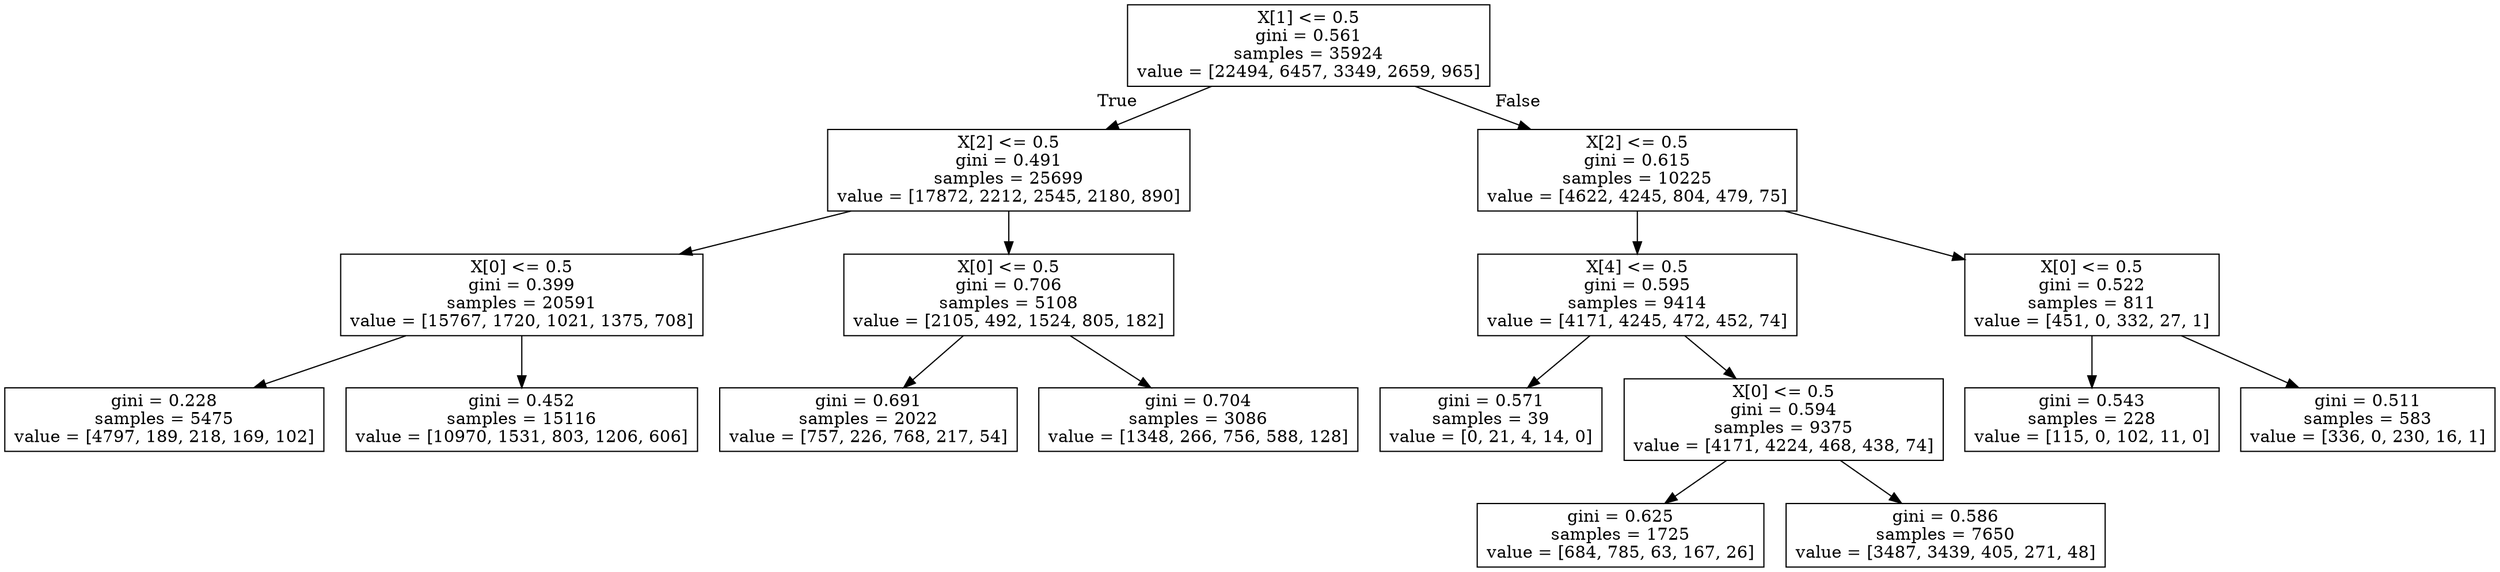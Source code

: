 digraph Tree {
node [shape=box] ;
0 [label="X[1] <= 0.5\ngini = 0.561\nsamples = 35924\nvalue = [22494, 6457, 3349, 2659, 965]"] ;
1 [label="X[2] <= 0.5\ngini = 0.491\nsamples = 25699\nvalue = [17872, 2212, 2545, 2180, 890]"] ;
0 -> 1 [labeldistance=2.5, labelangle=45, headlabel="True"] ;
2 [label="X[0] <= 0.5\ngini = 0.399\nsamples = 20591\nvalue = [15767, 1720, 1021, 1375, 708]"] ;
1 -> 2 ;
3 [label="gini = 0.228\nsamples = 5475\nvalue = [4797, 189, 218, 169, 102]"] ;
2 -> 3 ;
4 [label="gini = 0.452\nsamples = 15116\nvalue = [10970, 1531, 803, 1206, 606]"] ;
2 -> 4 ;
5 [label="X[0] <= 0.5\ngini = 0.706\nsamples = 5108\nvalue = [2105, 492, 1524, 805, 182]"] ;
1 -> 5 ;
6 [label="gini = 0.691\nsamples = 2022\nvalue = [757, 226, 768, 217, 54]"] ;
5 -> 6 ;
7 [label="gini = 0.704\nsamples = 3086\nvalue = [1348, 266, 756, 588, 128]"] ;
5 -> 7 ;
8 [label="X[2] <= 0.5\ngini = 0.615\nsamples = 10225\nvalue = [4622, 4245, 804, 479, 75]"] ;
0 -> 8 [labeldistance=2.5, labelangle=-45, headlabel="False"] ;
9 [label="X[4] <= 0.5\ngini = 0.595\nsamples = 9414\nvalue = [4171, 4245, 472, 452, 74]"] ;
8 -> 9 ;
10 [label="gini = 0.571\nsamples = 39\nvalue = [0, 21, 4, 14, 0]"] ;
9 -> 10 ;
11 [label="X[0] <= 0.5\ngini = 0.594\nsamples = 9375\nvalue = [4171, 4224, 468, 438, 74]"] ;
9 -> 11 ;
12 [label="gini = 0.625\nsamples = 1725\nvalue = [684, 785, 63, 167, 26]"] ;
11 -> 12 ;
13 [label="gini = 0.586\nsamples = 7650\nvalue = [3487, 3439, 405, 271, 48]"] ;
11 -> 13 ;
14 [label="X[0] <= 0.5\ngini = 0.522\nsamples = 811\nvalue = [451, 0, 332, 27, 1]"] ;
8 -> 14 ;
15 [label="gini = 0.543\nsamples = 228\nvalue = [115, 0, 102, 11, 0]"] ;
14 -> 15 ;
16 [label="gini = 0.511\nsamples = 583\nvalue = [336, 0, 230, 16, 1]"] ;
14 -> 16 ;
}